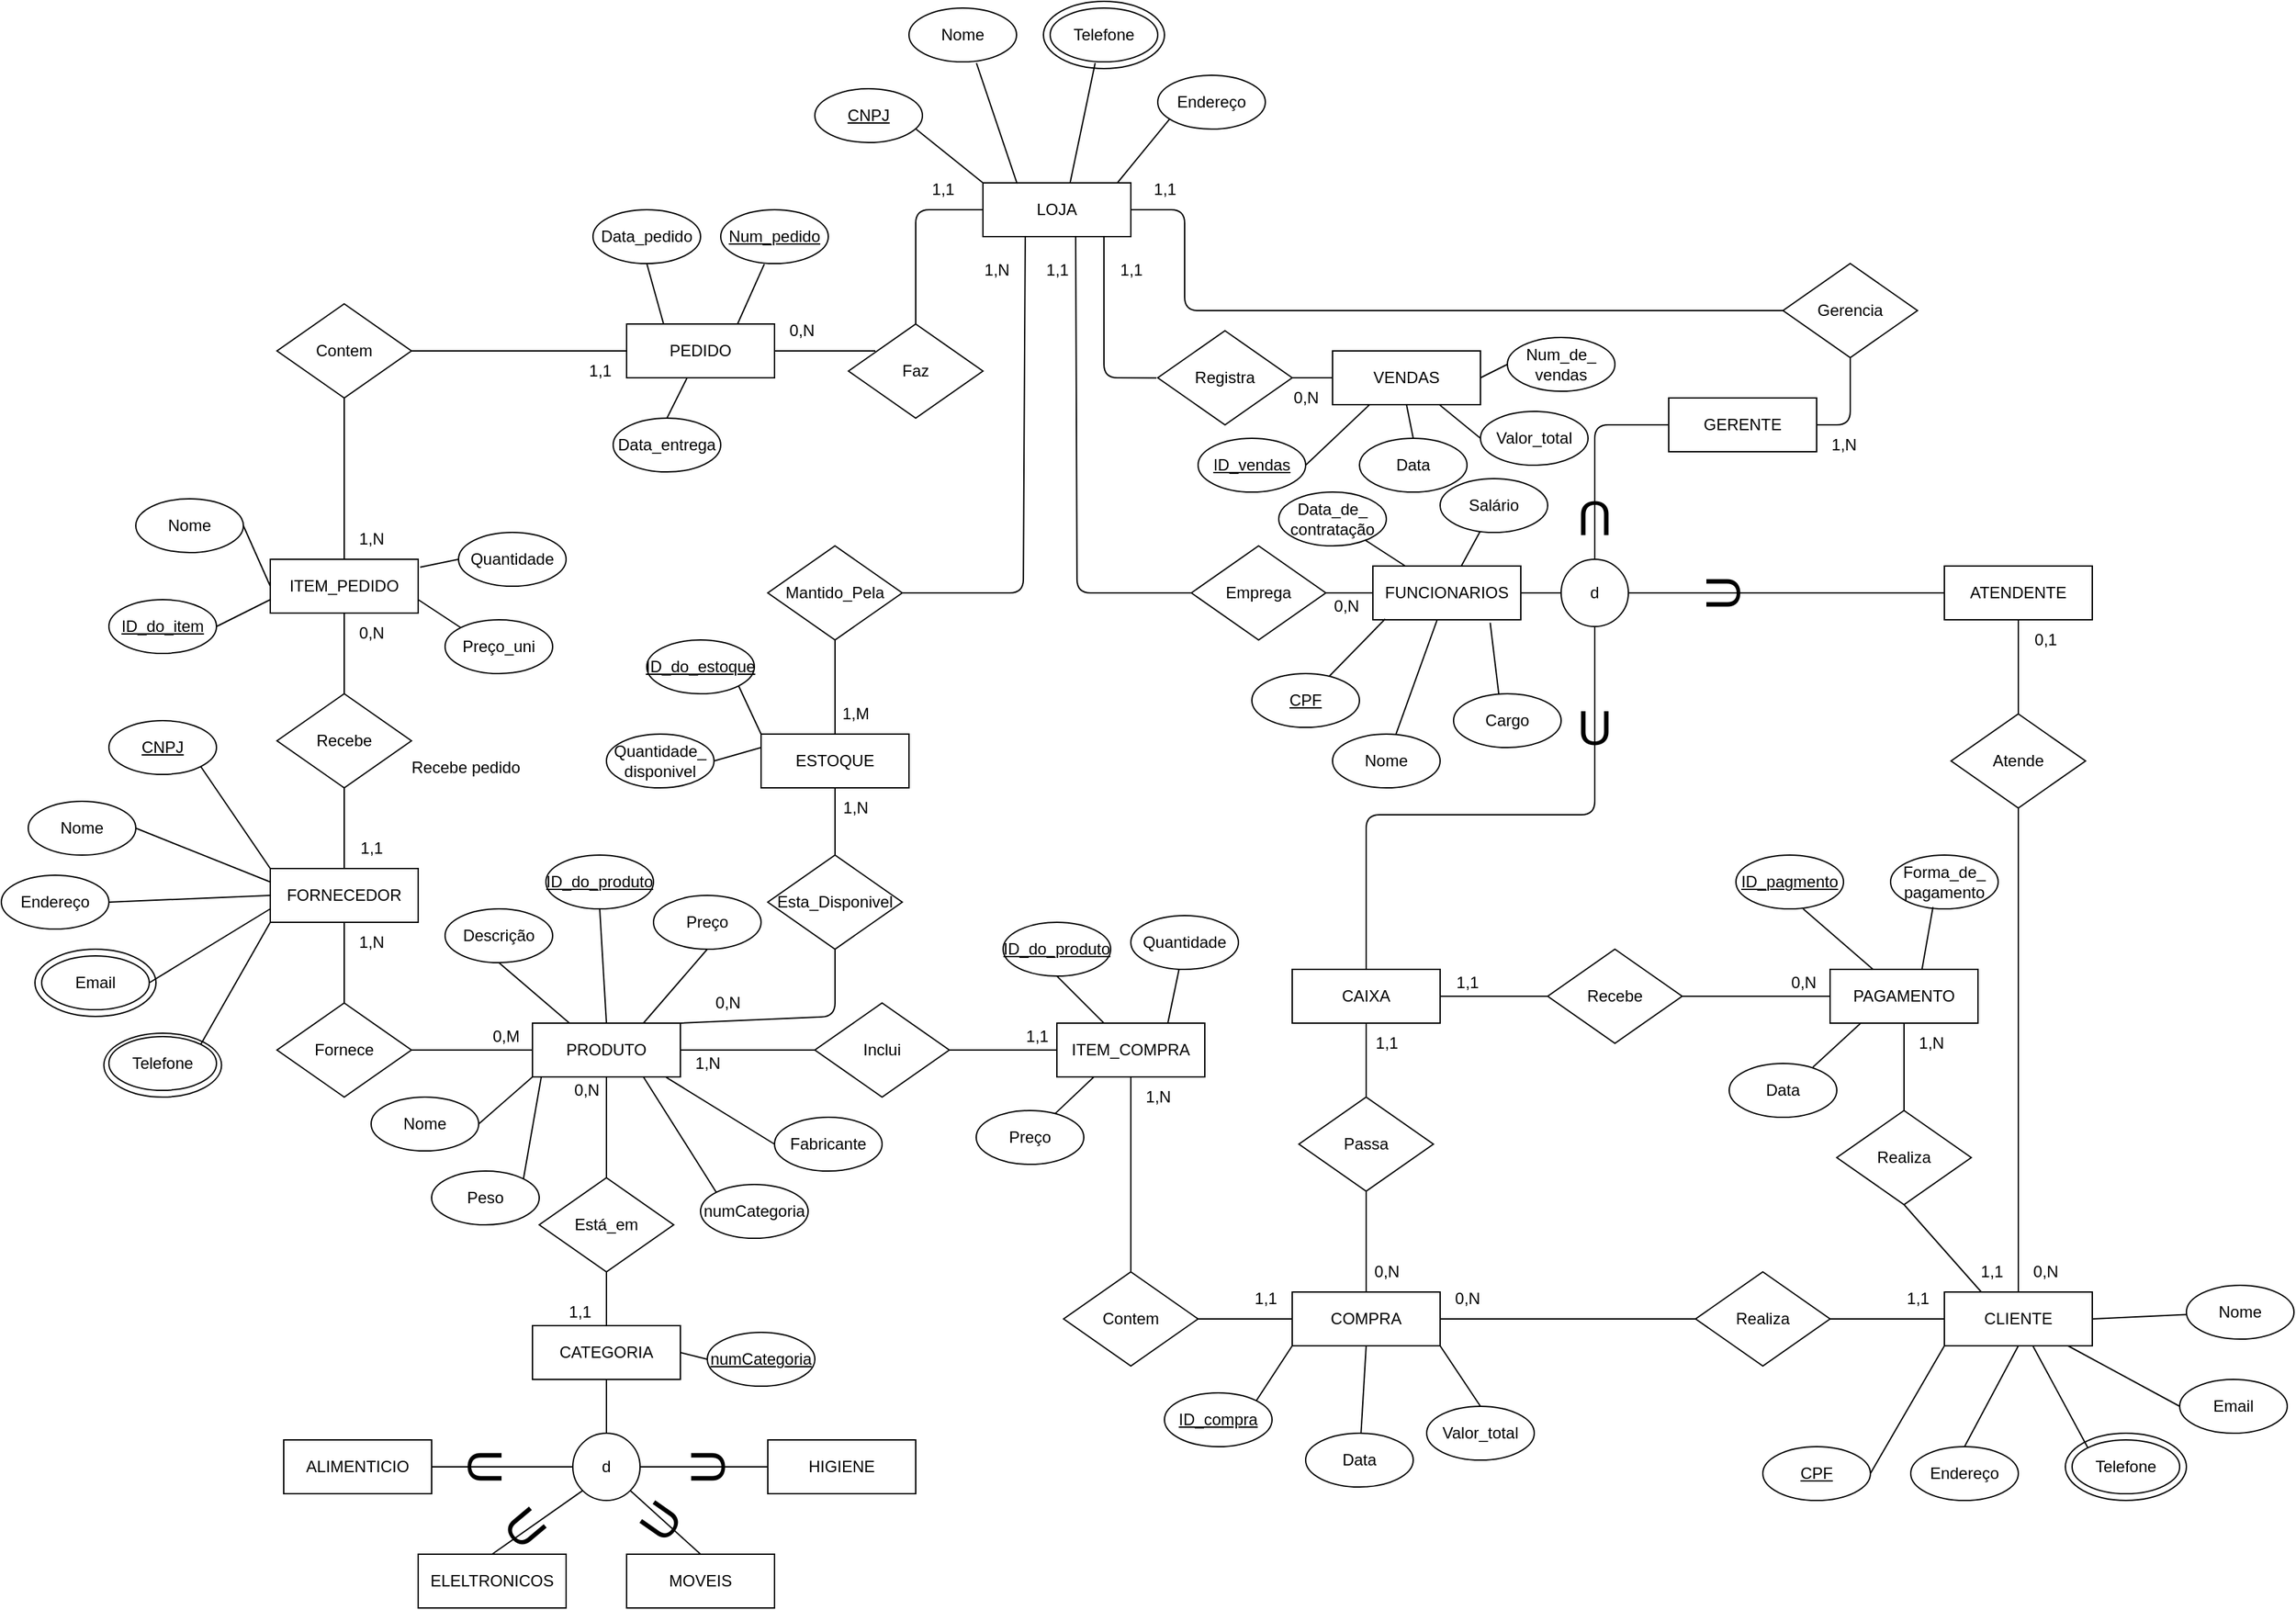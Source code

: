 <mxfile>
    <diagram id="UtzSzihoUFVfCeqJ-1_f" name="Page-1">
        <mxGraphModel dx="1195" dy="656" grid="1" gridSize="10" guides="1" tooltips="1" connect="1" arrows="1" fold="1" page="1" pageScale="1" pageWidth="1200" pageHeight="1600" math="0" shadow="0">
            <root>
                <mxCell id="0"/>
                <mxCell id="1" parent="0"/>
                <mxCell id="207" value="Telefone" style="ellipse;whiteSpace=wrap;html=1;" parent="1" vertex="1">
                    <mxGeometry x="1155" y="170" width="90" height="50" as="geometry"/>
                </mxCell>
                <mxCell id="173" value="Email" style="ellipse;whiteSpace=wrap;html=1;" parent="1" vertex="1">
                    <mxGeometry x="405" y="875" width="90" height="50" as="geometry"/>
                </mxCell>
                <mxCell id="172" value="Telefone" style="ellipse;whiteSpace=wrap;html=1;" parent="1" vertex="1">
                    <mxGeometry x="456.25" y="937.5" width="87.5" height="47.5" as="geometry"/>
                </mxCell>
                <mxCell id="2" style="endArrow=none;html=1;exitX=0;exitY=0.5;exitDx=0;exitDy=0;entryX=1;entryY=0.5;entryDx=0;entryDy=0;" parent="1" source="18" target="28" edge="1">
                    <mxGeometry relative="1" as="geometry"/>
                </mxCell>
                <mxCell id="3" value="Telefone" style="ellipse;whiteSpace=wrap;html=1;" parent="1" vertex="1">
                    <mxGeometry x="1915" y="1235" width="90" height="50" as="geometry"/>
                </mxCell>
                <mxCell id="4" style="endArrow=none;html=1;entryX=1;entryY=0.5;entryDx=0;entryDy=0;exitX=0;exitY=1;exitDx=0;exitDy=0;" parent="1" source="10" target="11" edge="1">
                    <mxGeometry relative="1" as="geometry">
                        <mxPoint x="1745" y="1265.0" as="targetPoint"/>
                    </mxGeometry>
                </mxCell>
                <mxCell id="5" style="endArrow=none;html=1;exitX=1;exitY=0.5;exitDx=0;exitDy=0;" parent="1" source="10" target="12" edge="1">
                    <mxGeometry relative="1" as="geometry"/>
                </mxCell>
                <mxCell id="6" style="endArrow=none;html=1;entryX=0.5;entryY=0;entryDx=0;entryDy=0;exitX=0.5;exitY=1;exitDx=0;exitDy=0;" parent="1" source="10" target="13" edge="1">
                    <mxGeometry relative="1" as="geometry"/>
                </mxCell>
                <mxCell id="7" style="endArrow=none;html=1;entryX=0;entryY=0;entryDx=0;entryDy=0;" parent="1" source="10" target="14" edge="1">
                    <mxGeometry relative="1" as="geometry">
                        <mxPoint x="1990" y="1190" as="targetPoint"/>
                    </mxGeometry>
                </mxCell>
                <mxCell id="8" style="endArrow=none;html=1;entryX=0;entryY=0.5;entryDx=0;entryDy=0;" parent="1" source="10" target="15" edge="1">
                    <mxGeometry relative="1" as="geometry"/>
                </mxCell>
                <mxCell id="9" style="endArrow=none;html=1;entryX=1;entryY=0.5;entryDx=0;entryDy=0;exitX=0;exitY=0.5;exitDx=0;exitDy=0;" parent="1" source="10" target="27" edge="1">
                    <mxGeometry relative="1" as="geometry">
                        <mxPoint x="1765" y="1150" as="targetPoint"/>
                    </mxGeometry>
                </mxCell>
                <mxCell id="10" value="CLIENTE" style="rounded=0;whiteSpace=wrap;html=1;" parent="1" vertex="1">
                    <mxGeometry x="1825" y="1130" width="110" height="40" as="geometry"/>
                </mxCell>
                <mxCell id="11" value="&lt;u&gt;CPF&lt;/u&gt;" style="ellipse;whiteSpace=wrap;html=1;" parent="1" vertex="1">
                    <mxGeometry x="1690" y="1245" width="80" height="40" as="geometry"/>
                </mxCell>
                <mxCell id="12" value="Nome" style="ellipse;whiteSpace=wrap;html=1;" parent="1" vertex="1">
                    <mxGeometry x="2005" y="1125" width="80" height="40" as="geometry"/>
                </mxCell>
                <mxCell id="13" value="Endereço" style="ellipse;whiteSpace=wrap;html=1;" parent="1" vertex="1">
                    <mxGeometry x="1800" y="1245" width="80" height="40" as="geometry"/>
                </mxCell>
                <mxCell id="14" value="Telefone" style="ellipse;whiteSpace=wrap;html=1;" parent="1" vertex="1">
                    <mxGeometry x="1920" y="1240" width="80" height="40" as="geometry"/>
                </mxCell>
                <mxCell id="15" value="Email" style="ellipse;whiteSpace=wrap;html=1;" parent="1" vertex="1">
                    <mxGeometry x="2000" y="1195" width="80" height="40" as="geometry"/>
                </mxCell>
                <mxCell id="16" value="PRODUTO" style="rounded=0;whiteSpace=wrap;html=1;" parent="1" vertex="1">
                    <mxGeometry x="775" y="930" width="110" height="40" as="geometry"/>
                </mxCell>
                <mxCell id="17" value="FORNECEDOR" style="rounded=0;whiteSpace=wrap;html=1;" parent="1" vertex="1">
                    <mxGeometry x="580" y="815" width="110" height="40" as="geometry"/>
                </mxCell>
                <mxCell id="18" value="COMPRA" style="rounded=0;whiteSpace=wrap;html=1;" parent="1" vertex="1">
                    <mxGeometry x="1340" y="1130" width="110" height="40" as="geometry"/>
                </mxCell>
                <mxCell id="19" value="ITEM_COMPRA&lt;span style=&quot;color: rgba(0, 0, 0, 0); font-family: monospace; font-size: 0px; text-align: start;&quot;&gt;%3CmxGraphModel%3E%3Croot%3E%3CmxCell%20id%3D%220%22%2F%3E%3CmxCell%20id%3D%221%22%20parent%3D%220%22%2F%3E%3CmxCell%20id%3D%222%22%20value%3D%22COMPRA%22%20style%3D%22rounded%3D0%3BwhiteSpace%3Dwrap%3Bhtml%3D1%3B%22%20vertex%3D%221%22%20parent%3D%221%22%3E%3CmxGeometry%20x%3D%22570%22%20y%3D%22360%22%20width%3D%22110%22%20height%3D%2240%22%20as%3D%22geometry%22%2F%3E%3C%2FmxCell%3E%3C%2Froot%3E%3C%2FmxGraphModel%3E&lt;/span&gt;&lt;span style=&quot;color: rgba(0, 0, 0, 0); font-family: monospace; font-size: 0px; text-align: start;&quot;&gt;%3CmxGraphModel%3E%3Croot%3E%3CmxCell%20id%3D%220%22%2F%3E%3CmxCell%20id%3D%221%22%20parent%3D%220%22%2F%3E%3CmxCell%20id%3D%222%22%20value%3D%22COMPRA%22%20style%3D%22rounded%3D0%3BwhiteSpace%3Dwrap%3Bhtml%3D1%3B%22%20vertex%3D%221%22%20parent%3D%221%22%3E%3CmxGeometry%20x%3D%22570%22%20y%3D%22360%22%20width%3D%22110%22%20height%3D%2240%22%20as%3D%22geometry%22%2F%3E%3C%2FmxCell%3E%3C%2Froot%3E%3C%2FmxGraphModel%3E&lt;/span&gt;" style="rounded=0;whiteSpace=wrap;html=1;" parent="1" vertex="1">
                    <mxGeometry x="1165" y="930" width="110" height="40" as="geometry"/>
                </mxCell>
                <mxCell id="20" style="endArrow=none;;html=1;entryX=0;entryY=0.5;entryDx=0;entryDy=0;exitX=0.627;exitY=1.007;exitDx=0;exitDy=0;exitPerimeter=0;" parent="1" source="43" target="32" edge="1">
                    <mxGeometry relative="1" as="geometry">
                        <mxPoint x="1200" y="425" as="sourcePoint"/>
                        <Array as="points">
                            <mxPoint x="1180" y="610"/>
                        </Array>
                    </mxGeometry>
                </mxCell>
                <mxCell id="21" style="endArrow=none;html=1;entryX=-0.01;entryY=0.501;entryDx=0;entryDy=0;exitX=0.818;exitY=1;exitDx=0;exitDy=0;entryPerimeter=0;exitPerimeter=0;" parent="1" source="43" target="34" edge="1">
                    <mxGeometry relative="1" as="geometry">
                        <mxPoint x="1175" y="590" as="sourcePoint"/>
                        <Array as="points">
                            <mxPoint x="1200" y="450"/>
                        </Array>
                    </mxGeometry>
                </mxCell>
                <mxCell id="22" value="FUNCIONARIOS" style="rounded=0;whiteSpace=wrap;html=1;" parent="1" vertex="1">
                    <mxGeometry x="1400" y="590" width="110" height="40" as="geometry"/>
                </mxCell>
                <mxCell id="23" value="VENDAS" style="rounded=0;whiteSpace=wrap;html=1;" parent="1" vertex="1">
                    <mxGeometry x="1370" y="430" width="110" height="40" as="geometry"/>
                </mxCell>
                <mxCell id="24" value="ESTOQUE" style="rounded=0;whiteSpace=wrap;html=1;" parent="1" vertex="1">
                    <mxGeometry x="945" y="715" width="110" height="40" as="geometry"/>
                </mxCell>
                <mxCell id="25" value="ITEM_PEDIDO" style="rounded=0;whiteSpace=wrap;html=1;" parent="1" vertex="1">
                    <mxGeometry x="580" y="585" width="110" height="40" as="geometry"/>
                </mxCell>
                <mxCell id="26" style="endArrow=none;html=1;entryX=1;entryY=0.5;entryDx=0;entryDy=0;exitX=0;exitY=0.5;exitDx=0;exitDy=0;" parent="1" source="27" target="18" edge="1">
                    <mxGeometry relative="1" as="geometry"/>
                </mxCell>
                <mxCell id="27" value="Realiza" style="rhombus;whiteSpace=wrap;html=1;" parent="1" vertex="1">
                    <mxGeometry x="1640" y="1115" width="100" height="70" as="geometry"/>
                </mxCell>
                <mxCell id="28" value="Contem" style="rhombus;whiteSpace=wrap;html=1;" parent="1" vertex="1">
                    <mxGeometry x="1170" y="1115" width="100" height="70" as="geometry"/>
                </mxCell>
                <mxCell id="29" value="Inclui" style="rhombus;whiteSpace=wrap;html=1;" parent="1" vertex="1">
                    <mxGeometry x="985" y="915" width="100" height="70" as="geometry"/>
                </mxCell>
                <mxCell id="30" value="Fornece" style="rhombus;whiteSpace=wrap;html=1;" parent="1" vertex="1">
                    <mxGeometry x="585" y="915" width="100" height="70" as="geometry"/>
                </mxCell>
                <mxCell id="31" style="endArrow=none;html=1;entryX=0;entryY=0.5;entryDx=0;entryDy=0;" parent="1" source="32" target="22" edge="1">
                    <mxGeometry relative="1" as="geometry"/>
                </mxCell>
                <mxCell id="32" value="Emprega" style="rhombus;whiteSpace=wrap;html=1;" parent="1" vertex="1">
                    <mxGeometry x="1265" y="575" width="100" height="70" as="geometry"/>
                </mxCell>
                <mxCell id="33" style="endArrow=none;html=1;entryX=0;entryY=0.5;entryDx=0;entryDy=0;" parent="1" source="34" target="23" edge="1">
                    <mxGeometry relative="1" as="geometry"/>
                </mxCell>
                <mxCell id="34" value="Registra" style="rhombus;whiteSpace=wrap;html=1;" parent="1" vertex="1">
                    <mxGeometry x="1240" y="415" width="100" height="70" as="geometry"/>
                </mxCell>
                <mxCell id="35" value="Esta_Disponivel" style="rhombus;whiteSpace=wrap;html=1;" parent="1" vertex="1">
                    <mxGeometry x="950" y="805" width="100" height="70" as="geometry"/>
                </mxCell>
                <mxCell id="36" value="" style="endArrow=none;html=1;exitX=1;exitY=0;exitDx=0;exitDy=0;entryX=0.5;entryY=1;entryDx=0;entryDy=0;" parent="1" source="16" target="35" edge="1">
                    <mxGeometry width="50" height="50" relative="1" as="geometry">
                        <mxPoint x="935" y="910" as="sourcePoint"/>
                        <mxPoint x="985" y="860" as="targetPoint"/>
                        <Array as="points">
                            <mxPoint x="1000" y="925"/>
                        </Array>
                    </mxGeometry>
                </mxCell>
                <mxCell id="37" value="" style="endArrow=none;html=1;exitX=0.5;exitY=0;exitDx=0;exitDy=0;entryX=0.5;entryY=1;entryDx=0;entryDy=0;" parent="1" source="35" target="24" edge="1">
                    <mxGeometry width="50" height="50" relative="1" as="geometry">
                        <mxPoint x="921.34" y="940" as="sourcePoint"/>
                        <mxPoint x="990" y="870" as="targetPoint"/>
                    </mxGeometry>
                </mxCell>
                <mxCell id="38" value="" style="endArrow=none;html=1;exitX=0.5;exitY=0;exitDx=0;exitDy=0;entryX=0.5;entryY=1;entryDx=0;entryDy=0;" parent="1" source="30" target="17" edge="1">
                    <mxGeometry width="50" height="50" relative="1" as="geometry">
                        <mxPoint x="811.34" y="950" as="sourcePoint"/>
                        <mxPoint x="880" y="880" as="targetPoint"/>
                    </mxGeometry>
                </mxCell>
                <mxCell id="39" value="" style="endArrow=none;html=1;exitX=1;exitY=0.5;exitDx=0;exitDy=0;entryX=0;entryY=0.5;entryDx=0;entryDy=0;" parent="1" source="16" target="29" edge="1">
                    <mxGeometry width="50" height="50" relative="1" as="geometry">
                        <mxPoint x="1060" y="795" as="sourcePoint"/>
                        <mxPoint x="1128.66" y="725" as="targetPoint"/>
                    </mxGeometry>
                </mxCell>
                <mxCell id="40" value="" style="endArrow=none;html=1;exitX=0.5;exitY=1;exitDx=0;exitDy=0;entryX=0.5;entryY=0;entryDx=0;entryDy=0;" parent="1" source="19" target="28" edge="1">
                    <mxGeometry width="50" height="50" relative="1" as="geometry">
                        <mxPoint x="926.34" y="940" as="sourcePoint"/>
                        <mxPoint x="1215" y="1065" as="targetPoint"/>
                    </mxGeometry>
                </mxCell>
                <mxCell id="41" value="" style="endArrow=none;html=1;exitX=1;exitY=0.5;exitDx=0;exitDy=0;entryX=0;entryY=0.5;entryDx=0;entryDy=0;" parent="1" source="29" target="19" edge="1">
                    <mxGeometry width="50" height="50" relative="1" as="geometry">
                        <mxPoint x="936.34" y="950" as="sourcePoint"/>
                        <mxPoint x="1005" y="880" as="targetPoint"/>
                    </mxGeometry>
                </mxCell>
                <mxCell id="42" value="Mantido_Pela" style="rhombus;whiteSpace=wrap;html=1;" parent="1" vertex="1">
                    <mxGeometry x="950" y="575" width="100" height="70" as="geometry"/>
                </mxCell>
                <mxCell id="43" value="LOJA" style="rounded=0;whiteSpace=wrap;html=1;" parent="1" vertex="1">
                    <mxGeometry x="1110" y="305" width="110" height="40" as="geometry"/>
                </mxCell>
                <mxCell id="44" value="" style="endArrow=none;html=1;exitX=1;exitY=0.5;exitDx=0;exitDy=0;entryX=0.286;entryY=0.997;entryDx=0;entryDy=0;entryPerimeter=0;" parent="1" source="42" target="43" edge="1">
                    <mxGeometry width="50" height="50" relative="1" as="geometry">
                        <mxPoint x="1015" y="815" as="sourcePoint"/>
                        <mxPoint x="1015" y="765" as="targetPoint"/>
                        <Array as="points">
                            <mxPoint x="1140" y="610"/>
                        </Array>
                    </mxGeometry>
                </mxCell>
                <mxCell id="45" value="" style="endArrow=none;html=1;exitX=0.5;exitY=0;exitDx=0;exitDy=0;entryX=0.5;entryY=1;entryDx=0;entryDy=0;" parent="1" source="24" target="42" edge="1">
                    <mxGeometry width="50" height="50" relative="1" as="geometry">
                        <mxPoint x="1060" y="620" as="sourcePoint"/>
                        <mxPoint x="1125" y="620" as="targetPoint"/>
                    </mxGeometry>
                </mxCell>
                <mxCell id="46" value="Recebe" style="rhombus;whiteSpace=wrap;html=1;" parent="1" vertex="1">
                    <mxGeometry x="585" y="685" width="100" height="70" as="geometry"/>
                </mxCell>
                <mxCell id="47" value="PEDIDO" style="rounded=0;whiteSpace=wrap;html=1;" parent="1" vertex="1">
                    <mxGeometry x="845" y="410" width="110" height="40" as="geometry"/>
                </mxCell>
                <mxCell id="48" value="Faz" style="rhombus;whiteSpace=wrap;html=1;" parent="1" vertex="1">
                    <mxGeometry x="1010" y="410" width="100" height="70" as="geometry"/>
                </mxCell>
                <mxCell id="49" value="" style="endArrow=none;html=1;exitX=0.5;exitY=0;exitDx=0;exitDy=0;entryX=0;entryY=0.5;entryDx=0;entryDy=0;" parent="1" source="48" target="43" edge="1">
                    <mxGeometry width="50" height="50" relative="1" as="geometry">
                        <mxPoint x="1065" y="660" as="sourcePoint"/>
                        <mxPoint x="1120" y="585" as="targetPoint"/>
                        <Array as="points">
                            <mxPoint x="1060" y="325"/>
                        </Array>
                    </mxGeometry>
                </mxCell>
                <mxCell id="50" value="" style="endArrow=none;html=1;exitX=1;exitY=0.5;exitDx=0;exitDy=0;" parent="1" source="47" edge="1">
                    <mxGeometry width="50" height="50" relative="1" as="geometry">
                        <mxPoint x="1060" y="430" as="sourcePoint"/>
                        <mxPoint x="1030" y="430" as="targetPoint"/>
                    </mxGeometry>
                </mxCell>
                <mxCell id="51" value="Contem" style="rhombus;whiteSpace=wrap;html=1;" parent="1" vertex="1">
                    <mxGeometry x="585" y="395" width="100" height="70" as="geometry"/>
                </mxCell>
                <mxCell id="52" value="" style="endArrow=none;html=1;exitX=1;exitY=0.5;exitDx=0;exitDy=0;entryX=0;entryY=0.5;entryDx=0;entryDy=0;" parent="1" source="51" target="47" edge="1">
                    <mxGeometry width="50" height="50" relative="1" as="geometry">
                        <mxPoint x="1010" y="410" as="sourcePoint"/>
                        <mxPoint x="1075" y="447.5" as="targetPoint"/>
                    </mxGeometry>
                </mxCell>
                <mxCell id="53" value="" style="endArrow=none;html=1;exitX=0.5;exitY=0;exitDx=0;exitDy=0;entryX=0.5;entryY=1;entryDx=0;entryDy=0;" parent="1" source="46" target="25" edge="1">
                    <mxGeometry width="50" height="50" relative="1" as="geometry">
                        <mxPoint x="555" y="575" as="sourcePoint"/>
                        <mxPoint x="685" y="705" as="targetPoint"/>
                    </mxGeometry>
                </mxCell>
                <mxCell id="54" value="" style="endArrow=none;html=1;entryX=0.5;entryY=1;entryDx=0;entryDy=0;exitX=0.5;exitY=0;exitDx=0;exitDy=0;" parent="1" source="17" target="46" edge="1">
                    <mxGeometry width="50" height="50" relative="1" as="geometry">
                        <mxPoint x="765" y="605" as="sourcePoint"/>
                        <mxPoint x="785" y="495" as="targetPoint"/>
                    </mxGeometry>
                </mxCell>
                <mxCell id="55" value="" style="endArrow=none;html=1;exitX=0;exitY=0.5;exitDx=0;exitDy=0;entryX=1;entryY=0.5;entryDx=0;entryDy=0;" parent="1" source="16" target="30" edge="1">
                    <mxGeometry width="50" height="50" relative="1" as="geometry">
                        <mxPoint x="750" y="910" as="sourcePoint"/>
                        <mxPoint x="830" y="785" as="targetPoint"/>
                    </mxGeometry>
                </mxCell>
                <mxCell id="56" value="" style="endArrow=none;html=1;exitX=0.5;exitY=0;exitDx=0;exitDy=0;entryX=0.5;entryY=1;entryDx=0;entryDy=0;" parent="1" source="25" target="51" edge="1">
                    <mxGeometry width="50" height="50" relative="1" as="geometry">
                        <mxPoint x="495" y="640" as="sourcePoint"/>
                        <mxPoint x="645" y="600" as="targetPoint"/>
                    </mxGeometry>
                </mxCell>
                <mxCell id="57" value="Atende" style="rhombus;whiteSpace=wrap;html=1;" parent="1" vertex="1">
                    <mxGeometry x="1830" y="700" width="100" height="70" as="geometry"/>
                </mxCell>
                <mxCell id="58" style="endArrow=none;html=1;entryX=0.5;entryY=0;entryDx=0;entryDy=0;exitX=0.5;exitY=1;exitDx=0;exitDy=0;" parent="1" source="63" target="57" edge="1">
                    <mxGeometry relative="1" as="geometry">
                        <mxPoint x="1575" y="855" as="sourcePoint"/>
                        <mxPoint x="1525" y="855" as="targetPoint"/>
                    </mxGeometry>
                </mxCell>
                <mxCell id="59" style="endArrow=none;html=1;exitX=0.5;exitY=1;exitDx=0;exitDy=0;entryX=0.5;entryY=0;entryDx=0;entryDy=0;" parent="1" source="57" target="10" edge="1">
                    <mxGeometry relative="1" as="geometry">
                        <mxPoint x="1510" y="640" as="sourcePoint"/>
                        <mxPoint x="1705" y="725" as="targetPoint"/>
                    </mxGeometry>
                </mxCell>
                <mxCell id="60" value="d" style="ellipse;whiteSpace=wrap;html=1;aspect=fixed;" parent="1" vertex="1">
                    <mxGeometry x="1540" y="585" width="50" height="50" as="geometry"/>
                </mxCell>
                <mxCell id="61" style="endArrow=none;html=1;entryX=1;entryY=0.5;entryDx=0;entryDy=0;exitX=0;exitY=0.5;exitDx=0;exitDy=0;" parent="1" source="60" target="22" edge="1">
                    <mxGeometry relative="1" as="geometry">
                        <mxPoint x="1465" y="640" as="sourcePoint"/>
                        <mxPoint x="1465" y="695" as="targetPoint"/>
                    </mxGeometry>
                </mxCell>
                <mxCell id="62" value="CAIXA" style="rounded=0;whiteSpace=wrap;html=1;" parent="1" vertex="1">
                    <mxGeometry x="1340" y="890" width="110" height="40" as="geometry"/>
                </mxCell>
                <mxCell id="63" value="ATENDENTE" style="rounded=0;whiteSpace=wrap;html=1;" parent="1" vertex="1">
                    <mxGeometry x="1825" y="590" width="110" height="40" as="geometry"/>
                </mxCell>
                <mxCell id="64" style="endArrow=none;html=1;exitX=0;exitY=0.5;exitDx=0;exitDy=0;entryX=1;entryY=0.5;entryDx=0;entryDy=0;" parent="1" source="63" target="60" edge="1">
                    <mxGeometry relative="1" as="geometry">
                        <mxPoint x="1595" y="630" as="sourcePoint"/>
                        <mxPoint x="1600" y="645" as="targetPoint"/>
                    </mxGeometry>
                </mxCell>
                <mxCell id="65" style="endArrow=none;html=1;entryX=0.5;entryY=1;entryDx=0;entryDy=0;" parent="1" source="62" target="60" edge="1">
                    <mxGeometry relative="1" as="geometry">
                        <mxPoint x="1395" y="885" as="sourcePoint"/>
                        <mxPoint x="1630" y="595" as="targetPoint"/>
                        <Array as="points">
                            <mxPoint x="1395" y="775"/>
                            <mxPoint x="1565" y="775"/>
                        </Array>
                    </mxGeometry>
                </mxCell>
                <mxCell id="66" value="&lt;font style=&quot;font-size: 36px;&quot;&gt;U&lt;/font&gt;" style="text;html=1;strokeColor=none;fillColor=none;align=center;verticalAlign=middle;whiteSpace=wrap;rounded=0;direction=west;rotation=-90;" parent="1" vertex="1">
                    <mxGeometry x="1630" y="575" width="60" height="70" as="geometry"/>
                </mxCell>
                <mxCell id="67" value="&lt;font style=&quot;font-size: 36px;&quot;&gt;U&lt;/font&gt;" style="text;html=1;strokeColor=none;fillColor=none;align=center;verticalAlign=middle;whiteSpace=wrap;rounded=0;direction=west;rotation=0;" parent="1" vertex="1">
                    <mxGeometry x="1535" y="675" width="60" height="70" as="geometry"/>
                </mxCell>
                <mxCell id="68" value="Recebe" style="rhombus;whiteSpace=wrap;html=1;" parent="1" vertex="1">
                    <mxGeometry x="1530" y="875" width="100" height="70" as="geometry"/>
                </mxCell>
                <mxCell id="69" style="endArrow=none;html=1;entryX=0;entryY=0.5;entryDx=0;entryDy=0;exitX=1;exitY=0.5;exitDx=0;exitDy=0;" parent="1" source="62" target="68" edge="1">
                    <mxGeometry relative="1" as="geometry">
                        <mxPoint x="2230" y="740" as="sourcePoint"/>
                        <mxPoint x="2285" y="874.5" as="targetPoint"/>
                    </mxGeometry>
                </mxCell>
                <mxCell id="70" value="PAGAMENTO" style="rounded=0;whiteSpace=wrap;html=1;" parent="1" vertex="1">
                    <mxGeometry x="1740" y="890" width="110" height="40" as="geometry"/>
                </mxCell>
                <mxCell id="71" value="Passa" style="rhombus;whiteSpace=wrap;html=1;" parent="1" vertex="1">
                    <mxGeometry x="1345" y="985" width="100" height="70" as="geometry"/>
                </mxCell>
                <mxCell id="72" style="endArrow=none;html=1;exitX=0.5;exitY=0;exitDx=0;exitDy=0;entryX=0.5;entryY=1;entryDx=0;entryDy=0;" parent="1" source="18" target="71" edge="1">
                    <mxGeometry relative="1" as="geometry">
                        <mxPoint x="1530" y="1090" as="sourcePoint"/>
                        <mxPoint x="1550" y="800" as="targetPoint"/>
                    </mxGeometry>
                </mxCell>
                <mxCell id="73" style="endArrow=none;html=1;exitX=0.5;exitY=0;exitDx=0;exitDy=0;entryX=0.5;entryY=1;entryDx=0;entryDy=0;" parent="1" source="71" target="62" edge="1">
                    <mxGeometry relative="1" as="geometry">
                        <mxPoint x="1425" y="1140" as="sourcePoint"/>
                        <mxPoint x="1425" y="1065" as="targetPoint"/>
                    </mxGeometry>
                </mxCell>
                <mxCell id="74" value="GERENTE" style="rounded=0;whiteSpace=wrap;html=1;" parent="1" vertex="1">
                    <mxGeometry x="1620" y="465" width="110" height="40" as="geometry"/>
                </mxCell>
                <mxCell id="75" value="Gerencia" style="rhombus;whiteSpace=wrap;html=1;" parent="1" vertex="1">
                    <mxGeometry x="1705" y="365" width="100" height="70" as="geometry"/>
                </mxCell>
                <mxCell id="76" style="endArrow=none;html=1;entryX=1;entryY=0.5;entryDx=0;entryDy=0;exitX=0.5;exitY=1;exitDx=0;exitDy=0;" parent="1" source="75" target="74" edge="1">
                    <mxGeometry relative="1" as="geometry">
                        <mxPoint x="1765" y="605" as="sourcePoint"/>
                        <mxPoint x="1765" y="670" as="targetPoint"/>
                        <Array as="points">
                            <mxPoint x="1755" y="485"/>
                        </Array>
                    </mxGeometry>
                </mxCell>
                <mxCell id="77" style="endArrow=none;html=1;exitX=0;exitY=0.5;exitDx=0;exitDy=0;entryX=1;entryY=0.5;entryDx=0;entryDy=0;" parent="1" source="75" target="43" edge="1">
                    <mxGeometry relative="1" as="geometry">
                        <mxPoint x="1760" y="505" as="sourcePoint"/>
                        <mxPoint x="1260" y="325" as="targetPoint"/>
                        <Array as="points">
                            <mxPoint x="1550" y="400"/>
                            <mxPoint x="1260" y="400"/>
                            <mxPoint x="1260" y="325"/>
                        </Array>
                    </mxGeometry>
                </mxCell>
                <mxCell id="78" style="endArrow=none;html=1;exitX=0;exitY=0.5;exitDx=0;exitDy=0;entryX=0.5;entryY=0;entryDx=0;entryDy=0;" parent="1" source="74" target="60" edge="1">
                    <mxGeometry relative="1" as="geometry">
                        <mxPoint x="1710" y="620" as="sourcePoint"/>
                        <mxPoint x="1600" y="620" as="targetPoint"/>
                        <Array as="points">
                            <mxPoint x="1565" y="485"/>
                        </Array>
                    </mxGeometry>
                </mxCell>
                <mxCell id="79" value="&lt;font style=&quot;font-size: 36px;&quot;&gt;U&lt;/font&gt;" style="text;html=1;strokeColor=none;fillColor=none;align=center;verticalAlign=middle;whiteSpace=wrap;rounded=0;direction=west;rotation=-180;" parent="1" vertex="1">
                    <mxGeometry x="1535" y="520" width="60" height="70" as="geometry"/>
                </mxCell>
                <mxCell id="80" style="endArrow=none;html=1;exitX=1;exitY=0.5;exitDx=0;exitDy=0;entryX=0;entryY=0.5;entryDx=0;entryDy=0;" parent="1" source="68" target="70" edge="1">
                    <mxGeometry relative="1" as="geometry">
                        <mxPoint x="1805" y="755" as="sourcePoint"/>
                        <mxPoint x="1690" y="905" as="targetPoint"/>
                    </mxGeometry>
                </mxCell>
                <mxCell id="81" value="Realiza" style="rhombus;whiteSpace=wrap;html=1;" parent="1" vertex="1">
                    <mxGeometry x="1745" y="995" width="100" height="70" as="geometry"/>
                </mxCell>
                <mxCell id="82" style="endArrow=none;html=1;exitX=0.5;exitY=1;exitDx=0;exitDy=0;entryX=0.25;entryY=0;entryDx=0;entryDy=0;" parent="1" source="81" target="10" edge="1">
                    <mxGeometry relative="1" as="geometry">
                        <mxPoint x="1890" y="775" as="sourcePoint"/>
                        <mxPoint x="1890" y="1140" as="targetPoint"/>
                    </mxGeometry>
                </mxCell>
                <mxCell id="83" style="endArrow=none;html=1;exitX=0.5;exitY=1;exitDx=0;exitDy=0;entryX=0.5;entryY=0;entryDx=0;entryDy=0;" parent="1" source="70" target="81" edge="1">
                    <mxGeometry relative="1" as="geometry">
                        <mxPoint x="1850" y="755" as="sourcePoint"/>
                        <mxPoint x="1850" y="1120" as="targetPoint"/>
                    </mxGeometry>
                </mxCell>
                <mxCell id="84" value="CATEGORIA" style="rounded=0;whiteSpace=wrap;html=1;" parent="1" vertex="1">
                    <mxGeometry x="775" y="1155" width="110" height="40" as="geometry"/>
                </mxCell>
                <mxCell id="85" value="Está_em" style="rhombus;whiteSpace=wrap;html=1;" parent="1" vertex="1">
                    <mxGeometry x="780" y="1045" width="100" height="70" as="geometry"/>
                </mxCell>
                <mxCell id="86" value="" style="endArrow=none;html=1;exitX=0.5;exitY=1;exitDx=0;exitDy=0;entryX=0.5;entryY=0;entryDx=0;entryDy=0;" parent="1" source="16" target="85" edge="1">
                    <mxGeometry width="50" height="50" relative="1" as="geometry">
                        <mxPoint x="1230" y="980" as="sourcePoint"/>
                        <mxPoint x="1230" y="1125" as="targetPoint"/>
                    </mxGeometry>
                </mxCell>
                <mxCell id="87" value="" style="endArrow=none;html=1;exitX=0.5;exitY=1;exitDx=0;exitDy=0;entryX=0.5;entryY=0;entryDx=0;entryDy=0;" parent="1" source="85" target="84" edge="1">
                    <mxGeometry width="50" height="50" relative="1" as="geometry">
                        <mxPoint x="835" y="1020" as="sourcePoint"/>
                        <mxPoint x="835" y="1055" as="targetPoint"/>
                    </mxGeometry>
                </mxCell>
                <mxCell id="88" value="d" style="ellipse;whiteSpace=wrap;html=1;aspect=fixed;" parent="1" vertex="1">
                    <mxGeometry x="805" y="1235" width="50" height="50" as="geometry"/>
                </mxCell>
                <mxCell id="89" value="ELELTRONICOS" style="rounded=0;whiteSpace=wrap;html=1;" parent="1" vertex="1">
                    <mxGeometry x="690" y="1325" width="110" height="40" as="geometry"/>
                </mxCell>
                <mxCell id="90" value="ALIMENTICIO" style="rounded=0;whiteSpace=wrap;html=1;" parent="1" vertex="1">
                    <mxGeometry x="590" y="1240" width="110" height="40" as="geometry"/>
                </mxCell>
                <mxCell id="91" value="MOVEIS" style="rounded=0;whiteSpace=wrap;html=1;" parent="1" vertex="1">
                    <mxGeometry x="845" y="1325" width="110" height="40" as="geometry"/>
                </mxCell>
                <mxCell id="92" value="HIGIENE" style="rounded=0;whiteSpace=wrap;html=1;" parent="1" vertex="1">
                    <mxGeometry x="950" y="1240" width="110" height="40" as="geometry"/>
                </mxCell>
                <mxCell id="93" value="" style="endArrow=none;html=1;exitX=0.5;exitY=1;exitDx=0;exitDy=0;entryX=0.5;entryY=0;entryDx=0;entryDy=0;" parent="1" source="84" target="88" edge="1">
                    <mxGeometry width="50" height="50" relative="1" as="geometry">
                        <mxPoint x="1160" y="1020" as="sourcePoint"/>
                        <mxPoint x="1160" y="1165" as="targetPoint"/>
                    </mxGeometry>
                </mxCell>
                <mxCell id="94" value="" style="endArrow=none;html=1;exitX=1;exitY=0.5;exitDx=0;exitDy=0;entryX=0;entryY=0.5;entryDx=0;entryDy=0;" parent="1" source="88" target="92" edge="1">
                    <mxGeometry width="50" height="50" relative="1" as="geometry">
                        <mxPoint x="1170" y="1030" as="sourcePoint"/>
                        <mxPoint x="1170" y="1175" as="targetPoint"/>
                    </mxGeometry>
                </mxCell>
                <mxCell id="95" value="" style="endArrow=none;html=1;exitX=1;exitY=1;exitDx=0;exitDy=0;entryX=0.5;entryY=0;entryDx=0;entryDy=0;" parent="1" source="88" target="91" edge="1">
                    <mxGeometry width="50" height="50" relative="1" as="geometry">
                        <mxPoint x="1180" y="1040" as="sourcePoint"/>
                        <mxPoint x="1180" y="1185" as="targetPoint"/>
                    </mxGeometry>
                </mxCell>
                <mxCell id="96" value="" style="endArrow=none;html=1;exitX=0;exitY=1;exitDx=0;exitDy=0;entryX=0.5;entryY=0;entryDx=0;entryDy=0;" parent="1" source="88" target="89" edge="1">
                    <mxGeometry width="50" height="50" relative="1" as="geometry">
                        <mxPoint x="1190" y="1050" as="sourcePoint"/>
                        <mxPoint x="1190" y="1195" as="targetPoint"/>
                    </mxGeometry>
                </mxCell>
                <mxCell id="97" value="" style="endArrow=none;html=1;exitX=0;exitY=0.5;exitDx=0;exitDy=0;entryX=1;entryY=0.5;entryDx=0;entryDy=0;" parent="1" source="88" target="90" edge="1">
                    <mxGeometry width="50" height="50" relative="1" as="geometry">
                        <mxPoint x="1200" y="1060" as="sourcePoint"/>
                        <mxPoint x="1200" y="1205" as="targetPoint"/>
                    </mxGeometry>
                </mxCell>
                <mxCell id="98" value="&lt;font style=&quot;font-size: 36px;&quot;&gt;U&lt;/font&gt;" style="text;html=1;strokeColor=none;fillColor=none;align=center;verticalAlign=middle;whiteSpace=wrap;rounded=0;direction=west;rotation=90;" parent="1" vertex="1">
                    <mxGeometry x="710" y="1225" width="60" height="70" as="geometry"/>
                </mxCell>
                <mxCell id="99" value="&lt;font style=&quot;font-size: 36px;&quot;&gt;U&lt;/font&gt;" style="text;html=1;strokeColor=none;fillColor=none;align=center;verticalAlign=middle;whiteSpace=wrap;rounded=0;direction=west;rotation=50;" parent="1" vertex="1">
                    <mxGeometry x="740" y="1270" width="60" height="70" as="geometry"/>
                </mxCell>
                <mxCell id="100" value="&lt;font style=&quot;font-size: 36px;&quot;&gt;U&lt;/font&gt;" style="text;html=1;strokeColor=none;fillColor=none;align=center;verticalAlign=middle;whiteSpace=wrap;rounded=0;direction=west;rotation=-90;" parent="1" vertex="1">
                    <mxGeometry x="875" y="1225" width="60" height="70" as="geometry"/>
                </mxCell>
                <mxCell id="101" value="&lt;font style=&quot;font-size: 36px;&quot;&gt;U&lt;/font&gt;" style="text;html=1;strokeColor=none;fillColor=none;align=center;verticalAlign=middle;whiteSpace=wrap;rounded=0;direction=west;rotation=-55;" parent="1" vertex="1">
                    <mxGeometry x="840" y="1265" width="60" height="70" as="geometry"/>
                </mxCell>
                <mxCell id="102" value="0,N" style="text;html=1;align=center;verticalAlign=middle;resizable=0;points=[];autosize=1;strokeColor=none;fillColor=none;" parent="1" vertex="1">
                    <mxGeometry x="1450" y="1120" width="40" height="30" as="geometry"/>
                </mxCell>
                <mxCell id="104" value="1,1" style="text;html=1;align=center;verticalAlign=middle;resizable=0;points=[];autosize=1;strokeColor=none;fillColor=none;" parent="1" vertex="1">
                    <mxGeometry x="1785" y="1120" width="40" height="30" as="geometry"/>
                </mxCell>
                <mxCell id="105" value="1,N" style="text;html=1;align=center;verticalAlign=middle;resizable=0;points=[];autosize=1;strokeColor=none;fillColor=none;" parent="1" vertex="1">
                    <mxGeometry x="1795" y="930" width="40" height="30" as="geometry"/>
                </mxCell>
                <mxCell id="106" value="1,1" style="text;html=1;align=center;verticalAlign=middle;resizable=0;points=[];autosize=1;strokeColor=none;fillColor=none;" parent="1" vertex="1">
                    <mxGeometry x="1840" y="1100" width="40" height="30" as="geometry"/>
                </mxCell>
                <mxCell id="107" value="1,1" style="text;html=1;align=center;verticalAlign=middle;resizable=0;points=[];autosize=1;strokeColor=none;fillColor=none;" parent="1" vertex="1">
                    <mxGeometry x="1390" y="930" width="40" height="30" as="geometry"/>
                </mxCell>
                <mxCell id="108" value="0,N" style="text;html=1;align=center;verticalAlign=middle;resizable=0;points=[];autosize=1;strokeColor=none;fillColor=none;" parent="1" vertex="1">
                    <mxGeometry x="1390" y="1100" width="40" height="30" as="geometry"/>
                </mxCell>
                <mxCell id="109" value="0,N" style="text;html=1;align=center;verticalAlign=middle;resizable=0;points=[];autosize=1;strokeColor=none;fillColor=none;" parent="1" vertex="1">
                    <mxGeometry x="1700" y="885" width="40" height="30" as="geometry"/>
                </mxCell>
                <mxCell id="110" value="1,1" style="text;html=1;align=center;verticalAlign=middle;resizable=0;points=[];autosize=1;strokeColor=none;fillColor=none;" parent="1" vertex="1">
                    <mxGeometry x="1450" y="885" width="40" height="30" as="geometry"/>
                </mxCell>
                <mxCell id="111" value="0,1" style="text;html=1;align=center;verticalAlign=middle;resizable=0;points=[];autosize=1;strokeColor=none;fillColor=none;" parent="1" vertex="1">
                    <mxGeometry x="1880" y="630" width="40" height="30" as="geometry"/>
                </mxCell>
                <mxCell id="112" value="0,N" style="text;html=1;align=center;verticalAlign=middle;resizable=0;points=[];autosize=1;strokeColor=none;fillColor=none;" parent="1" vertex="1">
                    <mxGeometry x="1880" y="1100" width="40" height="30" as="geometry"/>
                </mxCell>
                <mxCell id="113" value="1,1" style="text;html=1;align=center;verticalAlign=middle;resizable=0;points=[];autosize=1;strokeColor=none;fillColor=none;" parent="1" vertex="1">
                    <mxGeometry x="1300" y="1120" width="40" height="30" as="geometry"/>
                </mxCell>
                <mxCell id="114" value="1,N" style="text;html=1;align=center;verticalAlign=middle;resizable=0;points=[];autosize=1;strokeColor=none;fillColor=none;" parent="1" vertex="1">
                    <mxGeometry x="1220" y="970" width="40" height="30" as="geometry"/>
                </mxCell>
                <mxCell id="115" value="1,1" style="text;html=1;align=center;verticalAlign=middle;resizable=0;points=[];autosize=1;strokeColor=none;fillColor=none;" parent="1" vertex="1">
                    <mxGeometry x="1130" y="925" width="40" height="30" as="geometry"/>
                </mxCell>
                <mxCell id="116" value="1,N" style="text;html=1;align=center;verticalAlign=middle;resizable=0;points=[];autosize=1;strokeColor=none;fillColor=none;" parent="1" vertex="1">
                    <mxGeometry x="885" y="945" width="40" height="30" as="geometry"/>
                </mxCell>
                <mxCell id="117" value="0,N" style="text;html=1;align=center;verticalAlign=middle;resizable=0;points=[];autosize=1;strokeColor=none;fillColor=none;" parent="1" vertex="1">
                    <mxGeometry x="795" y="965" width="40" height="30" as="geometry"/>
                </mxCell>
                <mxCell id="118" value="1,1" style="text;html=1;align=center;verticalAlign=middle;resizable=0;points=[];autosize=1;strokeColor=none;fillColor=none;" parent="1" vertex="1">
                    <mxGeometry x="790" y="1130" width="40" height="30" as="geometry"/>
                </mxCell>
                <mxCell id="119" value="0,M" style="text;html=1;align=center;verticalAlign=middle;resizable=0;points=[];autosize=1;strokeColor=none;fillColor=none;" parent="1" vertex="1">
                    <mxGeometry x="735" y="925" width="40" height="30" as="geometry"/>
                </mxCell>
                <mxCell id="120" value="1,N" style="text;html=1;align=center;verticalAlign=middle;resizable=0;points=[];autosize=1;strokeColor=none;fillColor=none;" parent="1" vertex="1">
                    <mxGeometry x="635" y="855" width="40" height="30" as="geometry"/>
                </mxCell>
                <mxCell id="121" value="1,1" style="text;html=1;align=center;verticalAlign=middle;resizable=0;points=[];autosize=1;strokeColor=none;fillColor=none;" parent="1" vertex="1">
                    <mxGeometry x="635" y="785" width="40" height="30" as="geometry"/>
                </mxCell>
                <mxCell id="122" value="0,N" style="text;html=1;align=center;verticalAlign=middle;resizable=0;points=[];autosize=1;strokeColor=none;fillColor=none;" parent="1" vertex="1">
                    <mxGeometry x="635" y="625" width="40" height="30" as="geometry"/>
                </mxCell>
                <mxCell id="123" value="1,N" style="text;html=1;align=center;verticalAlign=middle;resizable=0;points=[];autosize=1;strokeColor=none;fillColor=none;" parent="1" vertex="1">
                    <mxGeometry x="635" y="555" width="40" height="30" as="geometry"/>
                </mxCell>
                <mxCell id="124" value="1,1" style="text;html=1;align=center;verticalAlign=middle;resizable=0;points=[];autosize=1;strokeColor=none;fillColor=none;" parent="1" vertex="1">
                    <mxGeometry x="805" y="430" width="40" height="30" as="geometry"/>
                </mxCell>
                <mxCell id="126" value="0,N" style="text;html=1;align=center;verticalAlign=middle;resizable=0;points=[];autosize=1;strokeColor=none;fillColor=none;" parent="1" vertex="1">
                    <mxGeometry x="955" y="400" width="40" height="30" as="geometry"/>
                </mxCell>
                <mxCell id="127" value="1,1" style="text;html=1;align=center;verticalAlign=middle;resizable=0;points=[];autosize=1;strokeColor=none;fillColor=none;" parent="1" vertex="1">
                    <mxGeometry x="1060" y="295" width="40" height="30" as="geometry"/>
                </mxCell>
                <mxCell id="128" value="1,N" style="text;html=1;align=center;verticalAlign=middle;resizable=0;points=[];autosize=1;strokeColor=none;fillColor=none;" parent="1" vertex="1">
                    <mxGeometry x="1100" y="355" width="40" height="30" as="geometry"/>
                </mxCell>
                <mxCell id="129" value="1,M" style="text;html=1;align=center;verticalAlign=middle;resizable=0;points=[];autosize=1;strokeColor=none;fillColor=none;" parent="1" vertex="1">
                    <mxGeometry x="995" y="685" width="40" height="30" as="geometry"/>
                </mxCell>
                <mxCell id="130" value="1,N" style="text;html=1;align=center;verticalAlign=middle;resizable=0;points=[];autosize=1;strokeColor=none;fillColor=none;" parent="1" vertex="1">
                    <mxGeometry x="995" y="755" width="40" height="30" as="geometry"/>
                </mxCell>
                <mxCell id="131" value="0,N" style="text;html=1;align=center;verticalAlign=middle;resizable=0;points=[];autosize=1;strokeColor=none;fillColor=none;" parent="1" vertex="1">
                    <mxGeometry x="900" y="900" width="40" height="30" as="geometry"/>
                </mxCell>
                <mxCell id="132" value="1,1" style="text;html=1;align=center;verticalAlign=middle;resizable=0;points=[];autosize=1;strokeColor=none;fillColor=none;" parent="1" vertex="1">
                    <mxGeometry x="1145" y="355" width="40" height="30" as="geometry"/>
                </mxCell>
                <mxCell id="133" value="0,N" style="text;html=1;align=center;verticalAlign=middle;resizable=0;points=[];autosize=1;strokeColor=none;fillColor=none;" parent="1" vertex="1">
                    <mxGeometry x="1360" y="605" width="40" height="30" as="geometry"/>
                </mxCell>
                <mxCell id="134" value="1,1" style="text;html=1;align=center;verticalAlign=middle;resizable=0;points=[];autosize=1;strokeColor=none;fillColor=none;" parent="1" vertex="1">
                    <mxGeometry x="1225" y="295" width="40" height="30" as="geometry"/>
                </mxCell>
                <mxCell id="135" value="0,N" style="text;html=1;align=center;verticalAlign=middle;resizable=0;points=[];autosize=1;strokeColor=none;fillColor=none;" parent="1" vertex="1">
                    <mxGeometry x="1330" y="450" width="40" height="30" as="geometry"/>
                </mxCell>
                <mxCell id="136" value="1,N" style="text;html=1;align=center;verticalAlign=middle;resizable=0;points=[];autosize=1;strokeColor=none;fillColor=none;" parent="1" vertex="1">
                    <mxGeometry x="1730" y="485" width="40" height="30" as="geometry"/>
                </mxCell>
                <mxCell id="137" value="1,1" style="text;html=1;align=center;verticalAlign=middle;resizable=0;points=[];autosize=1;strokeColor=none;fillColor=none;" parent="1" vertex="1">
                    <mxGeometry x="1200" y="355" width="40" height="30" as="geometry"/>
                </mxCell>
                <mxCell id="138" value="&lt;u&gt;ID_do_produto&lt;br&gt;&lt;/u&gt;" style="ellipse;whiteSpace=wrap;html=1;" parent="1" vertex="1">
                    <mxGeometry x="785" y="805" width="80" height="40" as="geometry"/>
                </mxCell>
                <mxCell id="139" value="Nome" style="ellipse;whiteSpace=wrap;html=1;" parent="1" vertex="1">
                    <mxGeometry x="655" y="985" width="80" height="40" as="geometry"/>
                </mxCell>
                <mxCell id="140" value="Descrição" style="ellipse;whiteSpace=wrap;html=1;" parent="1" vertex="1">
                    <mxGeometry x="710" y="845" width="80" height="40" as="geometry"/>
                </mxCell>
                <mxCell id="142" value="numCategoria" style="ellipse;whiteSpace=wrap;html=1;" parent="1" vertex="1">
                    <mxGeometry x="900" y="1050" width="80" height="40" as="geometry"/>
                </mxCell>
                <mxCell id="143" value="" style="endArrow=none;html=1;exitX=0.75;exitY=1;exitDx=0;exitDy=0;entryX=0;entryY=0;entryDx=0;entryDy=0;" parent="1" source="16" target="142" edge="1">
                    <mxGeometry width="50" height="50" relative="1" as="geometry">
                        <mxPoint x="1095" y="960" as="sourcePoint"/>
                        <mxPoint x="1175" y="960" as="targetPoint"/>
                    </mxGeometry>
                </mxCell>
                <mxCell id="145" value="&lt;u&gt;numCategoria&lt;/u&gt;" style="ellipse;whiteSpace=wrap;html=1;" parent="1" vertex="1">
                    <mxGeometry x="905" y="1160" width="80" height="40" as="geometry"/>
                </mxCell>
                <mxCell id="146" value="" style="endArrow=none;html=1;exitX=1;exitY=0.5;exitDx=0;exitDy=0;entryX=0;entryY=0.5;entryDx=0;entryDy=0;" parent="1" source="84" target="145" edge="1">
                    <mxGeometry width="50" height="50" relative="1" as="geometry">
                        <mxPoint x="925.78" y="1124.14" as="sourcePoint"/>
                        <mxPoint x="964.996" y="1154.998" as="targetPoint"/>
                    </mxGeometry>
                </mxCell>
                <mxCell id="147" value="Preço" style="ellipse;whiteSpace=wrap;html=1;" parent="1" vertex="1">
                    <mxGeometry x="865" y="835" width="80" height="40" as="geometry"/>
                </mxCell>
                <mxCell id="149" value="Peso" style="ellipse;whiteSpace=wrap;html=1;" parent="1" vertex="1">
                    <mxGeometry x="700" y="1040" width="80" height="40" as="geometry"/>
                </mxCell>
                <mxCell id="150" value="Fabricante" style="ellipse;whiteSpace=wrap;html=1;" parent="1" vertex="1">
                    <mxGeometry x="955" y="1000" width="80" height="40" as="geometry"/>
                </mxCell>
                <mxCell id="153" value="" style="endArrow=none;html=1;exitX=0.25;exitY=0;exitDx=0;exitDy=0;entryX=0.5;entryY=1;entryDx=0;entryDy=0;" parent="1" source="16" target="140" edge="1">
                    <mxGeometry width="50" height="50" relative="1" as="geometry">
                        <mxPoint x="867.5" y="980" as="sourcePoint"/>
                        <mxPoint x="926.716" y="1025.858" as="targetPoint"/>
                    </mxGeometry>
                </mxCell>
                <mxCell id="154" value="" style="endArrow=none;html=1;exitX=0.5;exitY=1;exitDx=0;exitDy=0;entryX=0.75;entryY=0;entryDx=0;entryDy=0;" parent="1" source="147" target="16" edge="1">
                    <mxGeometry width="50" height="50" relative="1" as="geometry">
                        <mxPoint x="867.5" y="980" as="sourcePoint"/>
                        <mxPoint x="926.716" y="1025.858" as="targetPoint"/>
                    </mxGeometry>
                </mxCell>
                <mxCell id="158" value="" style="endArrow=none;html=1;exitX=0.059;exitY=1.007;exitDx=0;exitDy=0;entryX=1;entryY=0;entryDx=0;entryDy=0;exitPerimeter=0;" parent="1" source="16" target="149" edge="1">
                    <mxGeometry width="50" height="50" relative="1" as="geometry">
                        <mxPoint x="867.5" y="980" as="sourcePoint"/>
                        <mxPoint x="921.716" y="1065.858" as="targetPoint"/>
                    </mxGeometry>
                </mxCell>
                <mxCell id="159" value="" style="endArrow=none;html=1;entryX=1;entryY=0.5;entryDx=0;entryDy=0;exitX=0;exitY=1;exitDx=0;exitDy=0;" parent="1" source="16" target="139" edge="1">
                    <mxGeometry width="50" height="50" relative="1" as="geometry">
                        <mxPoint x="780" y="975" as="sourcePoint"/>
                        <mxPoint x="778.284" y="1055.858" as="targetPoint"/>
                    </mxGeometry>
                </mxCell>
                <mxCell id="160" value="" style="endArrow=none;html=1;entryX=0.5;entryY=0;entryDx=0;entryDy=0;exitX=0.5;exitY=1;exitDx=0;exitDy=0;" parent="1" source="138" target="16" edge="1">
                    <mxGeometry width="50" height="50" relative="1" as="geometry">
                        <mxPoint x="785" y="980" as="sourcePoint"/>
                        <mxPoint x="745" y="1015" as="targetPoint"/>
                    </mxGeometry>
                </mxCell>
                <mxCell id="161" value="" style="endArrow=none;html=1;exitX=0.904;exitY=1.007;exitDx=0;exitDy=0;entryX=0;entryY=0.5;entryDx=0;entryDy=0;exitPerimeter=0;" parent="1" source="16" target="150" edge="1">
                    <mxGeometry width="50" height="50" relative="1" as="geometry">
                        <mxPoint x="867.5" y="980" as="sourcePoint"/>
                        <mxPoint x="921.716" y="1065.858" as="targetPoint"/>
                    </mxGeometry>
                </mxCell>
                <mxCell id="162" value="&lt;u&gt;CNPJ&lt;/u&gt;" style="ellipse;whiteSpace=wrap;html=1;" parent="1" vertex="1">
                    <mxGeometry x="460" y="705" width="80" height="40" as="geometry"/>
                </mxCell>
                <mxCell id="163" value="Nome" style="ellipse;whiteSpace=wrap;html=1;" parent="1" vertex="1">
                    <mxGeometry x="400" y="765" width="80" height="40" as="geometry"/>
                </mxCell>
                <mxCell id="164" value="Telefone" style="ellipse;whiteSpace=wrap;html=1;" parent="1" vertex="1">
                    <mxGeometry x="460" y="940" width="80" height="40" as="geometry"/>
                </mxCell>
                <mxCell id="165" value="Email" style="ellipse;whiteSpace=wrap;html=1;" parent="1" vertex="1">
                    <mxGeometry x="410" y="880" width="80" height="40" as="geometry"/>
                </mxCell>
                <mxCell id="166" value="Endereço" style="ellipse;whiteSpace=wrap;html=1;" parent="1" vertex="1">
                    <mxGeometry x="380" y="820" width="80" height="40" as="geometry"/>
                </mxCell>
                <mxCell id="167" value="" style="endArrow=none;html=1;exitX=1;exitY=0;exitDx=0;exitDy=0;entryX=0;entryY=1;entryDx=0;entryDy=0;" parent="1" source="164" target="17" edge="1">
                    <mxGeometry width="50" height="50" relative="1" as="geometry">
                        <mxPoint x="812.5" y="940" as="sourcePoint"/>
                        <mxPoint x="760" y="895" as="targetPoint"/>
                    </mxGeometry>
                </mxCell>
                <mxCell id="168" value="" style="endArrow=none;html=1;exitX=1;exitY=0.5;exitDx=0;exitDy=0;entryX=0;entryY=0.75;entryDx=0;entryDy=0;" parent="1" source="165" target="17" edge="1">
                    <mxGeometry width="50" height="50" relative="1" as="geometry">
                        <mxPoint x="538.284" y="955.858" as="sourcePoint"/>
                        <mxPoint x="590" y="865" as="targetPoint"/>
                    </mxGeometry>
                </mxCell>
                <mxCell id="169" value="" style="endArrow=none;html=1;exitX=1;exitY=0.5;exitDx=0;exitDy=0;entryX=0;entryY=0.5;entryDx=0;entryDy=0;" parent="1" source="166" target="17" edge="1">
                    <mxGeometry width="50" height="50" relative="1" as="geometry">
                        <mxPoint x="500" y="910" as="sourcePoint"/>
                        <mxPoint x="590" y="855" as="targetPoint"/>
                    </mxGeometry>
                </mxCell>
                <mxCell id="170" value="" style="endArrow=none;html=1;exitX=1;exitY=0.5;exitDx=0;exitDy=0;entryX=0;entryY=0.25;entryDx=0;entryDy=0;" parent="1" source="163" target="17" edge="1">
                    <mxGeometry width="50" height="50" relative="1" as="geometry">
                        <mxPoint x="470" y="850" as="sourcePoint"/>
                        <mxPoint x="590" y="845" as="targetPoint"/>
                    </mxGeometry>
                </mxCell>
                <mxCell id="171" value="" style="endArrow=none;html=1;exitX=1;exitY=1;exitDx=0;exitDy=0;entryX=0;entryY=0;entryDx=0;entryDy=0;" parent="1" source="162" target="17" edge="1">
                    <mxGeometry width="50" height="50" relative="1" as="geometry">
                        <mxPoint x="490" y="795" as="sourcePoint"/>
                        <mxPoint x="590" y="835" as="targetPoint"/>
                    </mxGeometry>
                </mxCell>
                <mxCell id="174" value="&lt;u&gt;Num_pedido&lt;/u&gt;" style="ellipse;whiteSpace=wrap;html=1;" parent="1" vertex="1">
                    <mxGeometry x="915" y="325" width="80" height="40" as="geometry"/>
                </mxCell>
                <mxCell id="175" value="Data_pedido" style="ellipse;whiteSpace=wrap;html=1;" parent="1" vertex="1">
                    <mxGeometry x="820" y="325" width="80" height="40" as="geometry"/>
                </mxCell>
                <mxCell id="176" value="Data_entrega" style="ellipse;whiteSpace=wrap;html=1;" parent="1" vertex="1">
                    <mxGeometry x="835" y="480" width="80" height="40" as="geometry"/>
                </mxCell>
                <mxCell id="177" value="" style="endArrow=none;html=1;exitX=0.5;exitY=1;exitDx=0;exitDy=0;entryX=0.25;entryY=0;entryDx=0;entryDy=0;" parent="1" source="175" target="47" edge="1">
                    <mxGeometry width="50" height="50" relative="1" as="geometry">
                        <mxPoint x="695" y="440" as="sourcePoint"/>
                        <mxPoint x="855" y="440" as="targetPoint"/>
                    </mxGeometry>
                </mxCell>
                <mxCell id="178" value="" style="endArrow=none;html=1;exitX=0.405;exitY=1.012;exitDx=0;exitDy=0;entryX=0.75;entryY=0;entryDx=0;entryDy=0;exitPerimeter=0;" parent="1" source="174" target="47" edge="1">
                    <mxGeometry width="50" height="50" relative="1" as="geometry">
                        <mxPoint x="870" y="375" as="sourcePoint"/>
                        <mxPoint x="882.5" y="420" as="targetPoint"/>
                    </mxGeometry>
                </mxCell>
                <mxCell id="179" value="" style="endArrow=none;html=1;exitX=0.5;exitY=0;exitDx=0;exitDy=0;" parent="1" source="176" target="47" edge="1">
                    <mxGeometry width="50" height="50" relative="1" as="geometry">
                        <mxPoint x="870" y="375" as="sourcePoint"/>
                        <mxPoint x="880" y="455" as="targetPoint"/>
                    </mxGeometry>
                </mxCell>
                <mxCell id="180" value="Quantidade" style="ellipse;whiteSpace=wrap;html=1;" parent="1" vertex="1">
                    <mxGeometry x="720" y="565" width="80" height="40" as="geometry"/>
                </mxCell>
                <mxCell id="182" value="Preço_uni" style="ellipse;whiteSpace=wrap;html=1;" parent="1" vertex="1">
                    <mxGeometry x="710" y="630" width="80" height="40" as="geometry"/>
                </mxCell>
                <mxCell id="183" value="Nome" style="ellipse;whiteSpace=wrap;html=1;" parent="1" vertex="1">
                    <mxGeometry x="480" y="540" width="80" height="40" as="geometry"/>
                </mxCell>
                <mxCell id="184" value="" style="endArrow=none;html=1;exitX=1.013;exitY=0.148;exitDx=0;exitDy=0;entryX=0;entryY=0.5;entryDx=0;entryDy=0;exitPerimeter=0;" parent="1" source="25" target="180" edge="1">
                    <mxGeometry width="50" height="50" relative="1" as="geometry">
                        <mxPoint x="645" y="595" as="sourcePoint"/>
                        <mxPoint x="645" y="475" as="targetPoint"/>
                    </mxGeometry>
                </mxCell>
                <mxCell id="185" value="" style="endArrow=none;html=1;exitX=1;exitY=0.75;exitDx=0;exitDy=0;entryX=0;entryY=0;entryDx=0;entryDy=0;" parent="1" source="25" target="182" edge="1">
                    <mxGeometry width="50" height="50" relative="1" as="geometry">
                        <mxPoint x="701.43" y="600.92" as="sourcePoint"/>
                        <mxPoint x="730" y="595" as="targetPoint"/>
                    </mxGeometry>
                </mxCell>
                <mxCell id="186" value="" style="endArrow=none;html=1;exitX=1;exitY=0.5;exitDx=0;exitDy=0;entryX=0;entryY=0.5;entryDx=0;entryDy=0;" parent="1" source="183" target="25" edge="1">
                    <mxGeometry width="50" height="50" relative="1" as="geometry">
                        <mxPoint x="711.43" y="610.92" as="sourcePoint"/>
                        <mxPoint x="740" y="605" as="targetPoint"/>
                    </mxGeometry>
                </mxCell>
                <mxCell id="187" value="Quantidade_&lt;br&gt;disponivel" style="ellipse;whiteSpace=wrap;html=1;" parent="1" vertex="1">
                    <mxGeometry x="830" y="715" width="80" height="40" as="geometry"/>
                </mxCell>
                <mxCell id="188" value="&lt;u&gt;ID_do_estoque&lt;br&gt;&lt;/u&gt;" style="ellipse;whiteSpace=wrap;html=1;" parent="1" vertex="1">
                    <mxGeometry x="860" y="645" width="80" height="40" as="geometry"/>
                </mxCell>
                <mxCell id="189" value="" style="endArrow=none;html=1;exitX=0;exitY=0.25;exitDx=0;exitDy=0;entryX=1;entryY=0.5;entryDx=0;entryDy=0;" parent="1" source="24" target="187" edge="1">
                    <mxGeometry width="50" height="50" relative="1" as="geometry">
                        <mxPoint x="1010" y="725" as="sourcePoint"/>
                        <mxPoint x="1010" y="655" as="targetPoint"/>
                    </mxGeometry>
                </mxCell>
                <mxCell id="190" value="&lt;u&gt;ID_do_item&lt;br&gt;&lt;/u&gt;" style="ellipse;whiteSpace=wrap;html=1;" parent="1" vertex="1">
                    <mxGeometry x="460" y="615" width="80" height="40" as="geometry"/>
                </mxCell>
                <mxCell id="192" value="" style="endArrow=none;html=1;exitX=1;exitY=0.5;exitDx=0;exitDy=0;entryX=0;entryY=0.75;entryDx=0;entryDy=0;" parent="1" source="190" target="25" edge="1">
                    <mxGeometry width="50" height="50" relative="1" as="geometry">
                        <mxPoint x="570" y="570" as="sourcePoint"/>
                        <mxPoint x="590" y="615" as="targetPoint"/>
                    </mxGeometry>
                </mxCell>
                <mxCell id="193" value="" style="endArrow=none;html=1;exitX=1;exitY=1;exitDx=0;exitDy=0;entryX=0;entryY=0;entryDx=0;entryDy=0;" parent="1" source="188" target="24" edge="1">
                    <mxGeometry width="50" height="50" relative="1" as="geometry">
                        <mxPoint x="955" y="735" as="sourcePoint"/>
                        <mxPoint x="920" y="745" as="targetPoint"/>
                    </mxGeometry>
                </mxCell>
                <mxCell id="199" value="&lt;u&gt;CNPJ&lt;/u&gt;" style="ellipse;whiteSpace=wrap;html=1;" parent="1" vertex="1">
                    <mxGeometry x="985" y="235" width="80" height="40" as="geometry"/>
                </mxCell>
                <mxCell id="200" value="Nome" style="ellipse;whiteSpace=wrap;html=1;" parent="1" vertex="1">
                    <mxGeometry x="1055" y="175" width="80" height="40" as="geometry"/>
                </mxCell>
                <mxCell id="201" value="Endereço" style="ellipse;whiteSpace=wrap;html=1;" parent="1" vertex="1">
                    <mxGeometry x="1240" y="225" width="80" height="40" as="geometry"/>
                </mxCell>
                <mxCell id="202" value="Telefone" style="ellipse;whiteSpace=wrap;html=1;" parent="1" vertex="1">
                    <mxGeometry x="1160" y="175" width="80" height="40" as="geometry"/>
                </mxCell>
                <mxCell id="203" value="" style="endArrow=none;html=1;entryX=0.938;entryY=0.746;entryDx=0;entryDy=0;entryPerimeter=0;exitX=0;exitY=0;exitDx=0;exitDy=0;" parent="1" source="43" target="199" edge="1">
                    <mxGeometry width="50" height="50" relative="1" as="geometry">
                        <mxPoint x="1140" y="345" as="sourcePoint"/>
                        <mxPoint x="1190" y="295" as="targetPoint"/>
                    </mxGeometry>
                </mxCell>
                <mxCell id="204" value="" style="endArrow=none;html=1;entryX=0.627;entryY=1.022;entryDx=0;entryDy=0;entryPerimeter=0;exitX=0.231;exitY=0.016;exitDx=0;exitDy=0;exitPerimeter=0;" parent="1" source="43" target="200" edge="1">
                    <mxGeometry width="50" height="50" relative="1" as="geometry">
                        <mxPoint x="1120" y="315" as="sourcePoint"/>
                        <mxPoint x="1070.04" y="274.84" as="targetPoint"/>
                    </mxGeometry>
                </mxCell>
                <mxCell id="205" value="" style="endArrow=none;html=1;entryX=0.418;entryY=1.022;entryDx=0;entryDy=0;entryPerimeter=0;exitX=0.589;exitY=0.004;exitDx=0;exitDy=0;exitPerimeter=0;" parent="1" source="43" target="202" edge="1">
                    <mxGeometry width="50" height="50" relative="1" as="geometry">
                        <mxPoint x="1130" y="325" as="sourcePoint"/>
                        <mxPoint x="1080.04" y="284.84" as="targetPoint"/>
                    </mxGeometry>
                </mxCell>
                <mxCell id="206" value="" style="endArrow=none;html=1;entryX=0.114;entryY=0.804;entryDx=0;entryDy=0;entryPerimeter=0;exitX=0.909;exitY=0;exitDx=0;exitDy=0;exitPerimeter=0;" parent="1" source="43" target="201" edge="1">
                    <mxGeometry width="50" height="50" relative="1" as="geometry">
                        <mxPoint x="1140" y="335" as="sourcePoint"/>
                        <mxPoint x="1090.04" y="294.84" as="targetPoint"/>
                    </mxGeometry>
                </mxCell>
                <mxCell id="208" value="&lt;u&gt;CPF&lt;/u&gt;" style="ellipse;whiteSpace=wrap;html=1;" parent="1" vertex="1">
                    <mxGeometry x="1310" y="670" width="80" height="40" as="geometry"/>
                </mxCell>
                <mxCell id="209" value="Nome" style="ellipse;whiteSpace=wrap;html=1;" parent="1" vertex="1">
                    <mxGeometry x="1370" y="715" width="80" height="40" as="geometry"/>
                </mxCell>
                <mxCell id="210" value="Cargo" style="ellipse;whiteSpace=wrap;html=1;" parent="1" vertex="1">
                    <mxGeometry x="1460" y="685" width="80" height="40" as="geometry"/>
                </mxCell>
                <mxCell id="211" value="Data_de_&lt;br&gt;contratação" style="ellipse;whiteSpace=wrap;html=1;" parent="1" vertex="1">
                    <mxGeometry x="1330" y="535" width="80" height="40" as="geometry"/>
                </mxCell>
                <mxCell id="212" value="Salário" style="ellipse;whiteSpace=wrap;html=1;" parent="1" vertex="1">
                    <mxGeometry x="1450" y="525" width="80" height="40" as="geometry"/>
                </mxCell>
                <mxCell id="214" style="endArrow=none;html=1;entryX=0.42;entryY=0;entryDx=0;entryDy=0;exitX=0.793;exitY=1.055;exitDx=0;exitDy=0;entryPerimeter=0;exitPerimeter=0;" parent="1" source="22" target="210" edge="1">
                    <mxGeometry relative="1" as="geometry">
                        <mxPoint x="1550" y="620" as="sourcePoint"/>
                        <mxPoint x="1520" y="620" as="targetPoint"/>
                    </mxGeometry>
                </mxCell>
                <mxCell id="215" style="endArrow=none;html=1;" parent="1" source="22" target="209" edge="1">
                    <mxGeometry relative="1" as="geometry">
                        <mxPoint x="1497.23" y="642.2" as="sourcePoint"/>
                        <mxPoint x="1503.6" y="695" as="targetPoint"/>
                    </mxGeometry>
                </mxCell>
                <mxCell id="216" style="endArrow=none;html=1;exitX=0.083;exitY=0.985;exitDx=0;exitDy=0;exitPerimeter=0;" parent="1" source="22" target="208" edge="1">
                    <mxGeometry relative="1" as="geometry">
                        <mxPoint x="1497.23" y="642.2" as="sourcePoint"/>
                        <mxPoint x="1503.6" y="695" as="targetPoint"/>
                    </mxGeometry>
                </mxCell>
                <mxCell id="217" style="endArrow=none;html=1;" parent="1" source="212" target="22" edge="1">
                    <mxGeometry relative="1" as="geometry">
                        <mxPoint x="1457.8" y="640" as="sourcePoint"/>
                        <mxPoint x="1427.086" y="725.316" as="targetPoint"/>
                    </mxGeometry>
                </mxCell>
                <mxCell id="218" style="endArrow=none;html=1;" parent="1" source="211" target="22" edge="1">
                    <mxGeometry relative="1" as="geometry">
                        <mxPoint x="1486.094" y="574.498" as="sourcePoint"/>
                        <mxPoint x="1474.231" y="600" as="targetPoint"/>
                    </mxGeometry>
                </mxCell>
                <mxCell id="219" value="Num_de_&lt;br&gt;vendas" style="ellipse;whiteSpace=wrap;html=1;" parent="1" vertex="1">
                    <mxGeometry x="1500" y="420" width="80" height="40" as="geometry"/>
                </mxCell>
                <mxCell id="220" value="Data" style="ellipse;whiteSpace=wrap;html=1;" parent="1" vertex="1">
                    <mxGeometry x="1390" y="495" width="80" height="40" as="geometry"/>
                </mxCell>
                <mxCell id="221" value="Valor_total" style="ellipse;whiteSpace=wrap;html=1;" parent="1" vertex="1">
                    <mxGeometry x="1480" y="475" width="80" height="40" as="geometry"/>
                </mxCell>
                <mxCell id="222" style="endArrow=none;html=1;exitX=0.5;exitY=1;exitDx=0;exitDy=0;entryX=0.5;entryY=0;entryDx=0;entryDy=0;" parent="1" source="23" target="220" edge="1">
                    <mxGeometry relative="1" as="geometry">
                        <mxPoint x="1489.651" y="574.319" as="sourcePoint"/>
                        <mxPoint x="1475.769" y="600" as="targetPoint"/>
                    </mxGeometry>
                </mxCell>
                <mxCell id="223" style="endArrow=none;html=1;entryX=0;entryY=0.5;entryDx=0;entryDy=0;" parent="1" source="23" target="221" edge="1">
                    <mxGeometry relative="1" as="geometry">
                        <mxPoint x="1499.651" y="584.319" as="sourcePoint"/>
                        <mxPoint x="1485.769" y="610" as="targetPoint"/>
                    </mxGeometry>
                </mxCell>
                <mxCell id="224" style="endArrow=none;html=1;entryX=0;entryY=0.5;entryDx=0;entryDy=0;exitX=1;exitY=0.5;exitDx=0;exitDy=0;" parent="1" source="23" target="219" edge="1">
                    <mxGeometry relative="1" as="geometry">
                        <mxPoint x="1459.444" y="480" as="sourcePoint"/>
                        <mxPoint x="1490" y="505" as="targetPoint"/>
                    </mxGeometry>
                </mxCell>
                <mxCell id="225" value="&lt;u&gt;ID_compra&lt;/u&gt;" style="ellipse;whiteSpace=wrap;html=1;" parent="1" vertex="1">
                    <mxGeometry x="1245" y="1205" width="80" height="40" as="geometry"/>
                </mxCell>
                <mxCell id="226" value="Data" style="ellipse;whiteSpace=wrap;html=1;" parent="1" vertex="1">
                    <mxGeometry x="1350" y="1235" width="80" height="40" as="geometry"/>
                </mxCell>
                <mxCell id="227" value="Valor_total" style="ellipse;whiteSpace=wrap;html=1;" parent="1" vertex="1">
                    <mxGeometry x="1440" y="1215" width="80" height="40" as="geometry"/>
                </mxCell>
                <mxCell id="228" style="endArrow=none;html=1;entryX=1;entryY=1;entryDx=0;entryDy=0;exitX=0.5;exitY=0;exitDx=0;exitDy=0;" parent="1" source="227" target="18" edge="1">
                    <mxGeometry relative="1" as="geometry">
                        <mxPoint x="1650" y="1160" as="sourcePoint"/>
                        <mxPoint x="1460" y="1160" as="targetPoint"/>
                    </mxGeometry>
                </mxCell>
                <mxCell id="229" style="endArrow=none;html=1;entryX=0.5;entryY=1;entryDx=0;entryDy=0;" parent="1" source="226" target="18" edge="1">
                    <mxGeometry relative="1" as="geometry">
                        <mxPoint x="1490" y="1225" as="sourcePoint"/>
                        <mxPoint x="1460" y="1180" as="targetPoint"/>
                    </mxGeometry>
                </mxCell>
                <mxCell id="230" style="endArrow=none;html=1;entryX=0;entryY=1;entryDx=0;entryDy=0;exitX=1;exitY=0;exitDx=0;exitDy=0;" parent="1" source="225" target="18" edge="1">
                    <mxGeometry relative="1" as="geometry">
                        <mxPoint x="1500" y="1235" as="sourcePoint"/>
                        <mxPoint x="1470" y="1190" as="targetPoint"/>
                    </mxGeometry>
                </mxCell>
                <mxCell id="231" value="&lt;u&gt;ID_pagmento&lt;/u&gt;" style="ellipse;whiteSpace=wrap;html=1;" parent="1" vertex="1">
                    <mxGeometry x="1670" y="805" width="80" height="40" as="geometry"/>
                </mxCell>
                <mxCell id="233" value="Data" style="ellipse;whiteSpace=wrap;html=1;" parent="1" vertex="1">
                    <mxGeometry x="1665" y="960" width="80" height="40" as="geometry"/>
                </mxCell>
                <mxCell id="234" value="Forma_de_&lt;br&gt;pagamento" style="ellipse;whiteSpace=wrap;html=1;" parent="1" vertex="1">
                    <mxGeometry x="1785" y="805" width="80" height="40" as="geometry"/>
                </mxCell>
                <mxCell id="235" style="endArrow=none;html=1;entryX=0.625;entryY=1;entryDx=0;entryDy=0;entryPerimeter=0;" parent="1" source="70" target="231" edge="1">
                    <mxGeometry relative="1" as="geometry">
                        <mxPoint x="1640" y="920" as="sourcePoint"/>
                        <mxPoint x="1750" y="920" as="targetPoint"/>
                    </mxGeometry>
                </mxCell>
                <mxCell id="236" style="endArrow=none;html=1;entryX=0.394;entryY=0.968;entryDx=0;entryDy=0;entryPerimeter=0;exitX=0.621;exitY=0.007;exitDx=0;exitDy=0;exitPerimeter=0;" parent="1" source="70" target="234" edge="1">
                    <mxGeometry relative="1" as="geometry">
                        <mxPoint x="1781.923" y="900" as="sourcePoint"/>
                        <mxPoint x="1730" y="855" as="targetPoint"/>
                    </mxGeometry>
                </mxCell>
                <mxCell id="238" style="endArrow=none;html=1;entryX=0.211;entryY=0.991;entryDx=0;entryDy=0;entryPerimeter=0;exitX=0.778;exitY=0.069;exitDx=0;exitDy=0;exitPerimeter=0;" parent="1" source="233" target="70" edge="1">
                    <mxGeometry relative="1" as="geometry">
                        <mxPoint x="1818.31" y="900.28" as="sourcePoint"/>
                        <mxPoint x="1826.52" y="853.72" as="targetPoint"/>
                    </mxGeometry>
                </mxCell>
                <mxCell id="239" value="&lt;u&gt;ID_do_produto&lt;br&gt;&lt;/u&gt;" style="ellipse;whiteSpace=wrap;html=1;" parent="1" vertex="1">
                    <mxGeometry x="1125" y="855" width="80" height="40" as="geometry"/>
                </mxCell>
                <mxCell id="240" value="Quantidade" style="ellipse;whiteSpace=wrap;html=1;" parent="1" vertex="1">
                    <mxGeometry x="1220" y="850" width="80" height="40" as="geometry"/>
                </mxCell>
                <mxCell id="241" value="&lt;u&gt;ID_vendas&lt;/u&gt;" style="ellipse;whiteSpace=wrap;html=1;" parent="1" vertex="1">
                    <mxGeometry x="1270" y="495" width="80" height="40" as="geometry"/>
                </mxCell>
                <mxCell id="242" style="endArrow=none;html=1;exitX=0.25;exitY=1;exitDx=0;exitDy=0;entryX=1;entryY=0.5;entryDx=0;entryDy=0;" parent="1" source="23" target="241" edge="1">
                    <mxGeometry relative="1" as="geometry">
                        <mxPoint x="1435" y="480" as="sourcePoint"/>
                        <mxPoint x="1440" y="505" as="targetPoint"/>
                    </mxGeometry>
                </mxCell>
                <mxCell id="243" value="Preço" style="ellipse;whiteSpace=wrap;html=1;" parent="1" vertex="1">
                    <mxGeometry x="1105" y="995" width="80" height="40" as="geometry"/>
                </mxCell>
                <mxCell id="244" value="" style="endArrow=none;html=1;exitX=0.5;exitY=1;exitDx=0;exitDy=0;" parent="1" source="239" target="19" edge="1">
                    <mxGeometry width="50" height="50" relative="1" as="geometry">
                        <mxPoint x="1095" y="960" as="sourcePoint"/>
                        <mxPoint x="1175" y="960" as="targetPoint"/>
                    </mxGeometry>
                </mxCell>
                <mxCell id="245" value="" style="endArrow=none;html=1;entryX=0.75;entryY=0;entryDx=0;entryDy=0;" parent="1" source="240" target="19" edge="1">
                    <mxGeometry width="50" height="50" relative="1" as="geometry">
                        <mxPoint x="1175" y="905" as="sourcePoint"/>
                        <mxPoint x="1210" y="940" as="targetPoint"/>
                    </mxGeometry>
                </mxCell>
                <mxCell id="246" value="" style="endArrow=none;html=1;entryX=0.25;entryY=1;entryDx=0;entryDy=0;" parent="1" source="243" target="19" edge="1">
                    <mxGeometry width="50" height="50" relative="1" as="geometry">
                        <mxPoint x="1175" y="905" as="sourcePoint"/>
                        <mxPoint x="1210" y="940" as="targetPoint"/>
                    </mxGeometry>
                </mxCell>
                <mxCell id="247" value="Recebe pedido" style="text;html=1;align=center;verticalAlign=middle;resizable=0;points=[];autosize=1;strokeColor=none;fillColor=none;" vertex="1" parent="1">
                    <mxGeometry x="675" y="725" width="100" height="30" as="geometry"/>
                </mxCell>
            </root>
        </mxGraphModel>
    </diagram>
</mxfile>